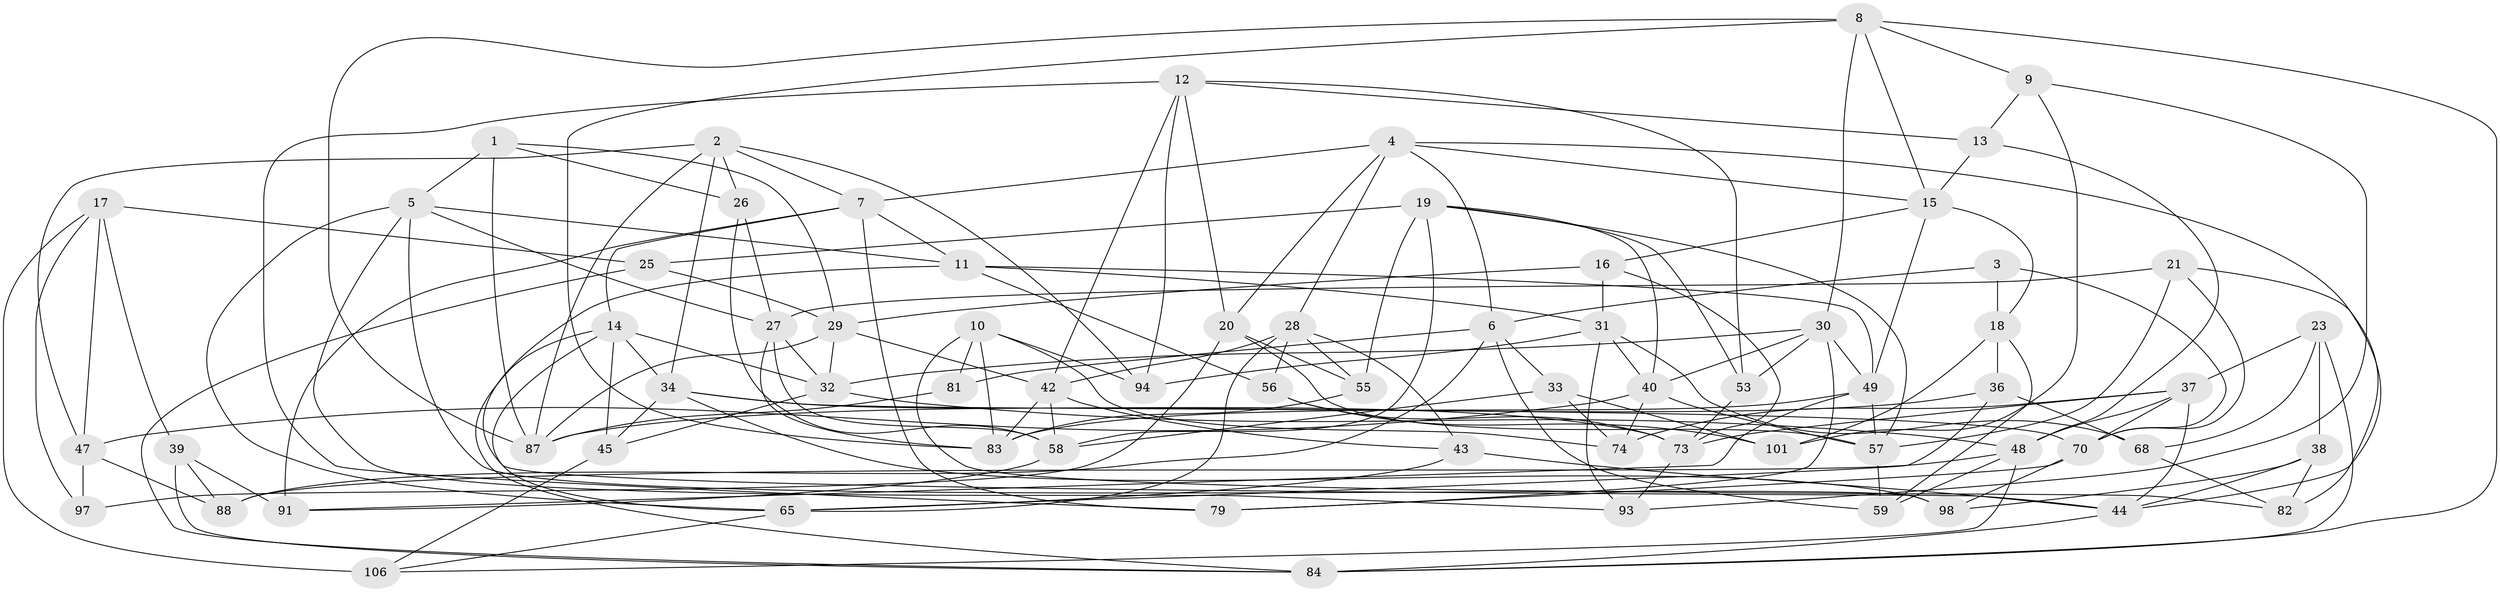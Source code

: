 // original degree distribution, {4: 1.0}
// Generated by graph-tools (version 1.1) at 2025/42/03/06/25 10:42:16]
// undirected, 69 vertices, 171 edges
graph export_dot {
graph [start="1"]
  node [color=gray90,style=filled];
  1;
  2 [super="+96"];
  3;
  4 [super="+60"];
  5 [super="+62"];
  6 [super="+103"];
  7 [super="+92"];
  8 [super="+41"];
  9;
  10 [super="+105"];
  11 [super="+22"];
  12 [super="+52"];
  13;
  14 [super="+24"];
  15 [super="+90"];
  16;
  17 [super="+50"];
  18 [super="+35"];
  19 [super="+75"];
  20 [super="+66"];
  21;
  23;
  25;
  26;
  27 [super="+71"];
  28 [super="+80"];
  29 [super="+61"];
  30 [super="+72"];
  31 [super="+51"];
  32 [super="+76"];
  33;
  34 [super="+77"];
  36;
  37 [super="+86"];
  38;
  39;
  40 [super="+64"];
  42 [super="+46"];
  43;
  44 [super="+67"];
  45;
  47 [super="+54"];
  48 [super="+104"];
  49 [super="+69"];
  53;
  55;
  56;
  57 [super="+102"];
  58 [super="+63"];
  59;
  65 [super="+78"];
  68;
  70 [super="+99"];
  73 [super="+100"];
  74;
  79;
  81;
  82;
  83 [super="+85"];
  84 [super="+89"];
  87 [super="+95"];
  88;
  91;
  93;
  94;
  97;
  98;
  101;
  106;
  1 -- 87;
  1 -- 29;
  1 -- 26;
  1 -- 5;
  2 -- 7;
  2 -- 87;
  2 -- 34;
  2 -- 26;
  2 -- 94;
  2 -- 47;
  3 -- 18 [weight=2];
  3 -- 70;
  3 -- 6;
  4 -- 15;
  4 -- 28;
  4 -- 7;
  4 -- 20;
  4 -- 6;
  4 -- 44;
  5 -- 27;
  5 -- 65;
  5 -- 98;
  5 -- 93;
  5 -- 11;
  6 -- 33;
  6 -- 88;
  6 -- 81;
  6 -- 59;
  7 -- 79;
  7 -- 91;
  7 -- 14;
  7 -- 11;
  8 -- 9;
  8 -- 15;
  8 -- 83;
  8 -- 30;
  8 -- 87;
  8 -- 84;
  9 -- 13;
  9 -- 101;
  9 -- 93;
  10 -- 82;
  10 -- 81 [weight=2];
  10 -- 83;
  10 -- 74;
  10 -- 94;
  11 -- 56;
  11 -- 49;
  11 -- 31;
  11 -- 44;
  12 -- 42;
  12 -- 79;
  12 -- 20;
  12 -- 53;
  12 -- 13;
  12 -- 94;
  13 -- 15;
  13 -- 48;
  14 -- 84;
  14 -- 45;
  14 -- 65;
  14 -- 34;
  14 -- 32;
  15 -- 16;
  15 -- 49;
  15 -- 18;
  16 -- 29;
  16 -- 73;
  16 -- 31;
  17 -- 25;
  17 -- 39;
  17 -- 47 [weight=2];
  17 -- 106;
  17 -- 97;
  18 -- 36;
  18 -- 59;
  18 -- 101;
  19 -- 57;
  19 -- 55;
  19 -- 58;
  19 -- 40;
  19 -- 25;
  19 -- 53;
  20 -- 97 [weight=2];
  20 -- 55;
  20 -- 57;
  21 -- 57;
  21 -- 82;
  21 -- 27;
  21 -- 70;
  23 -- 38;
  23 -- 68;
  23 -- 37;
  23 -- 84;
  25 -- 84;
  25 -- 29;
  26 -- 27;
  26 -- 58;
  27 -- 58;
  27 -- 32;
  27 -- 83;
  28 -- 43;
  28 -- 56;
  28 -- 65;
  28 -- 55;
  28 -- 42;
  29 -- 87;
  29 -- 42;
  29 -- 32;
  30 -- 53;
  30 -- 32;
  30 -- 40;
  30 -- 79;
  30 -- 49;
  31 -- 94;
  31 -- 68;
  31 -- 93;
  31 -- 40;
  32 -- 48;
  32 -- 45;
  33 -- 74;
  33 -- 101;
  33 -- 58;
  34 -- 70;
  34 -- 45;
  34 -- 98;
  34 -- 73;
  36 -- 68;
  36 -- 87;
  36 -- 65;
  37 -- 44;
  37 -- 48;
  37 -- 70;
  37 -- 73;
  37 -- 74;
  38 -- 82;
  38 -- 98;
  38 -- 44;
  39 -- 88;
  39 -- 91;
  39 -- 84;
  40 -- 47;
  40 -- 57;
  40 -- 74;
  42 -- 43;
  42 -- 58;
  42 -- 83;
  43 -- 44;
  43 -- 65;
  44 -- 84;
  45 -- 106;
  47 -- 97;
  47 -- 88;
  48 -- 59;
  48 -- 88;
  48 -- 106;
  49 -- 57;
  49 -- 91;
  49 -- 83;
  53 -- 73;
  55 -- 83;
  56 -- 101;
  56 -- 73;
  57 -- 59;
  58 -- 91;
  65 -- 106;
  68 -- 82;
  70 -- 98;
  70 -- 79;
  73 -- 93;
  81 -- 87;
}
